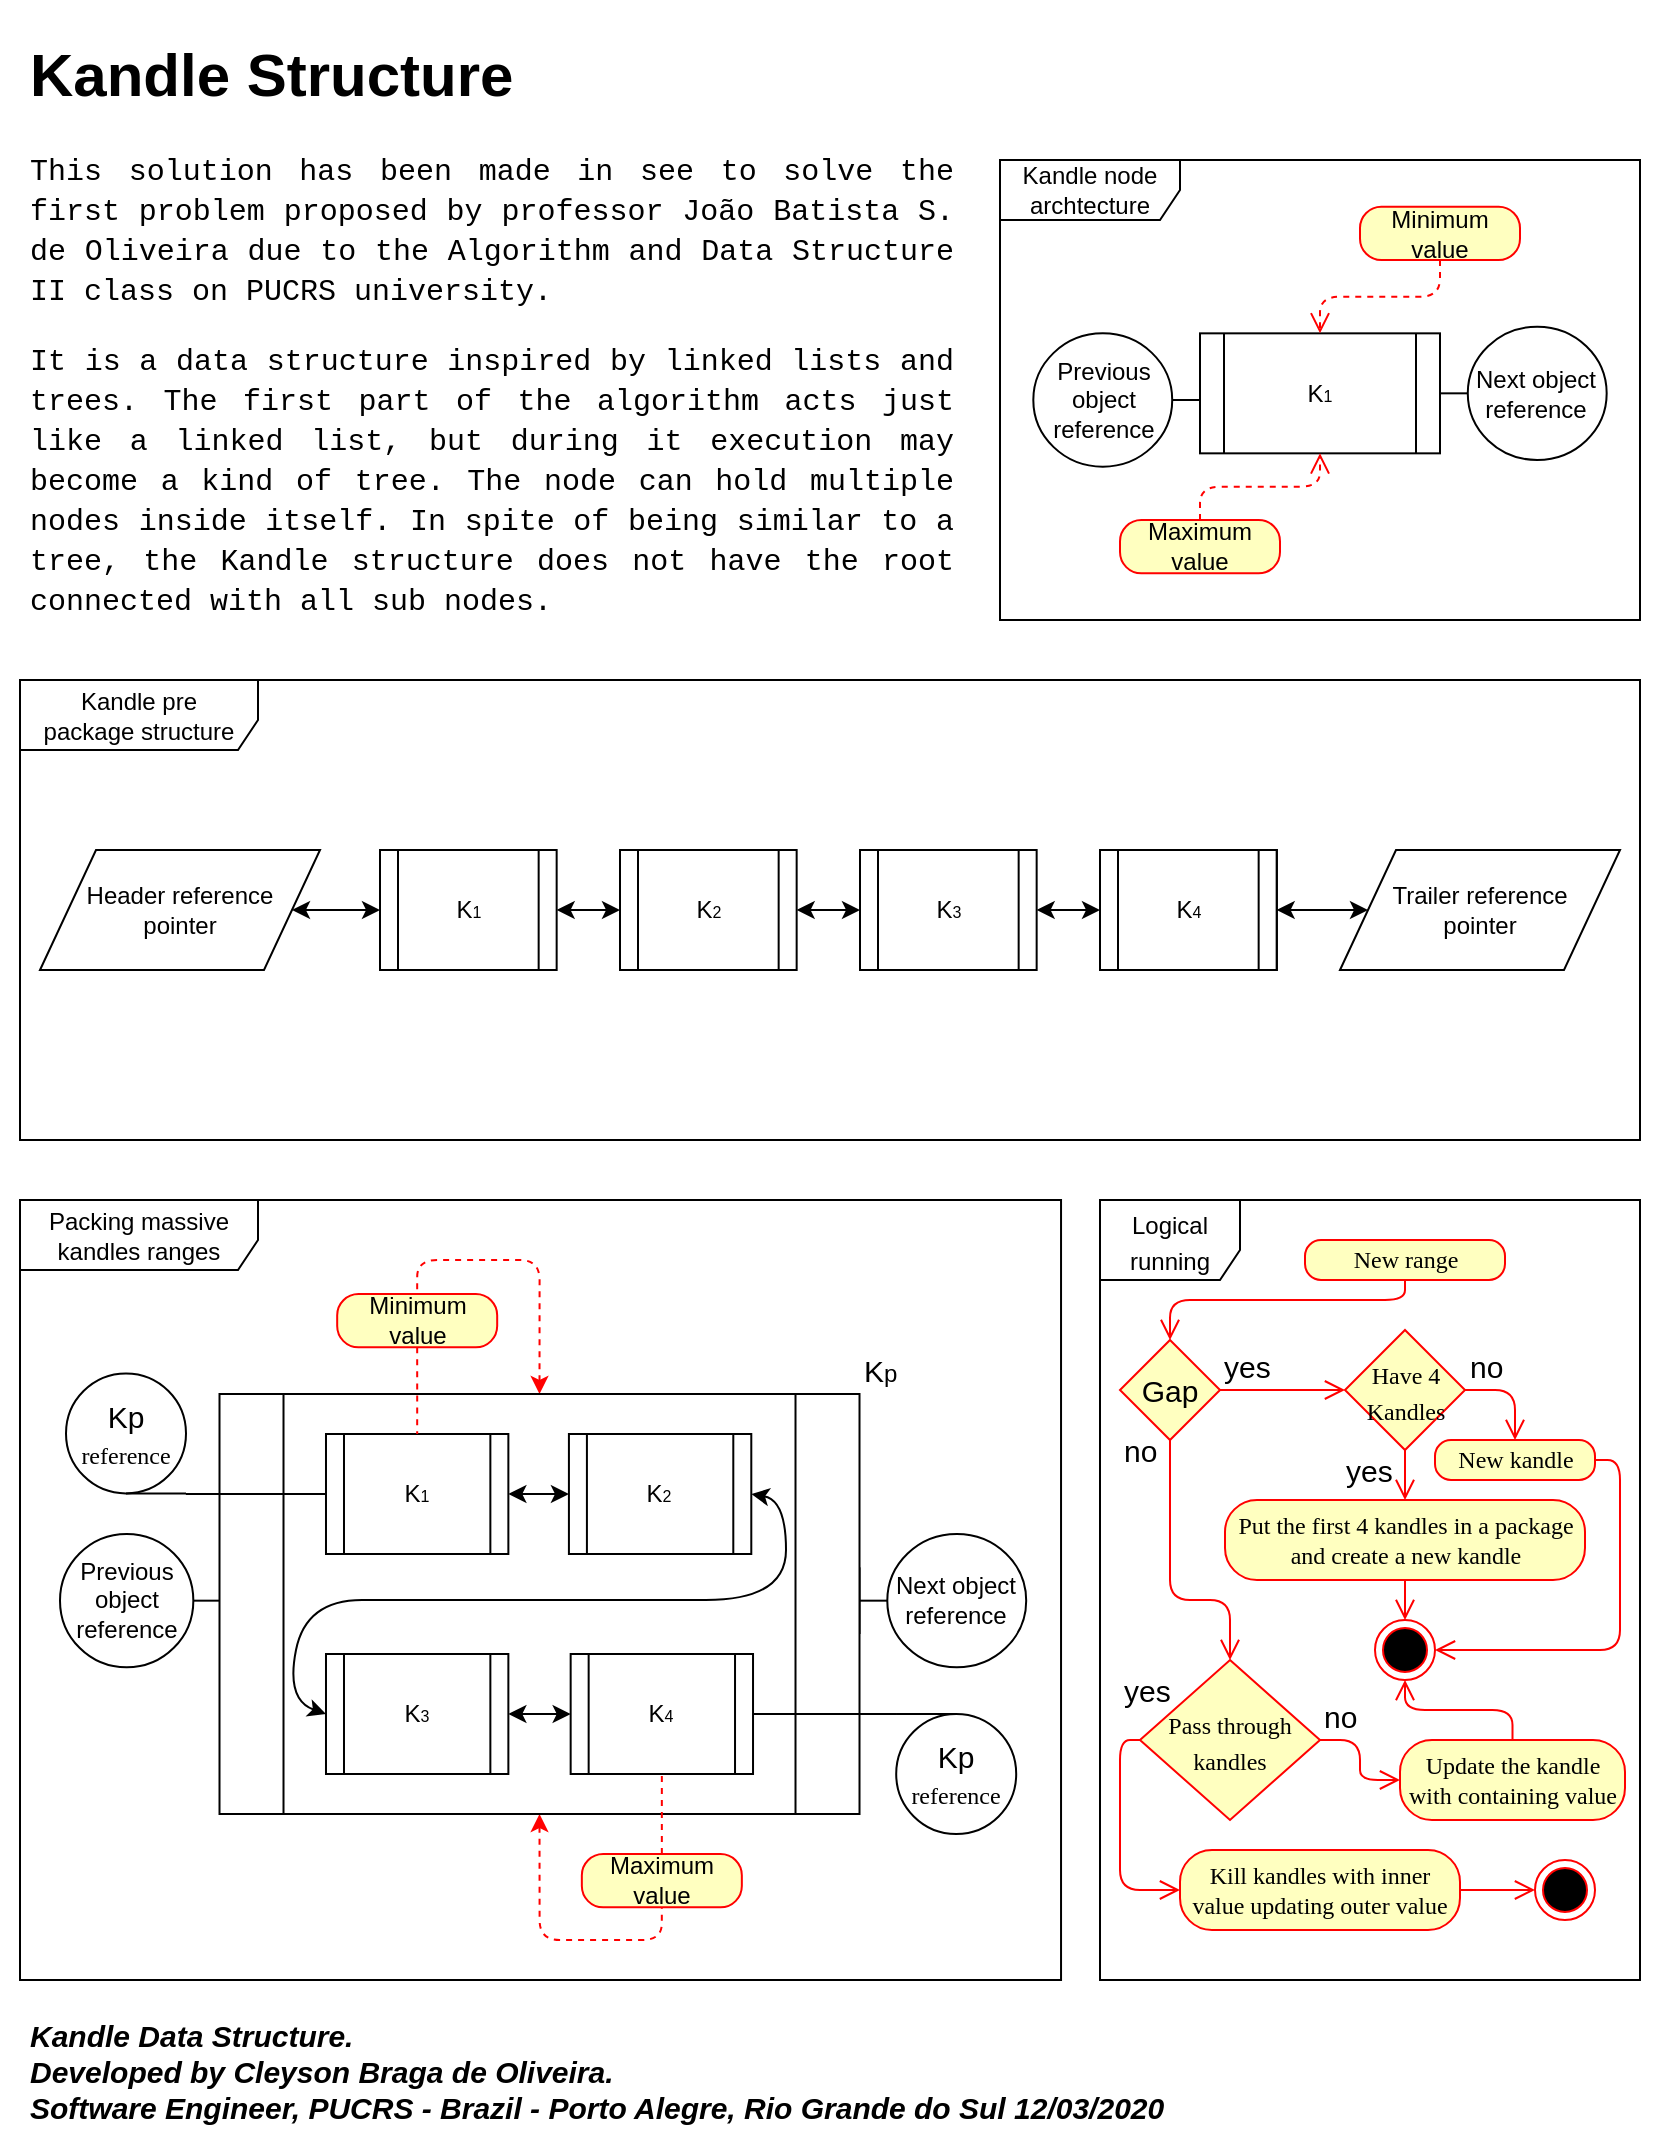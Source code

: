 <mxfile version="12.8.5" type="device"><diagram id="w5n-Awty8QLX2shTnmu4" name="Page-1"><mxGraphModel dx="828" dy="452" grid="1" gridSize="10" guides="1" tooltips="1" connect="1" arrows="1" fold="1" page="1" pageScale="1" pageWidth="850" pageHeight="1100" math="0" shadow="0"><root><mxCell id="0"/><mxCell id="1" parent="0"/><mxCell id="MNTCvYFNlj_Tq6_FcTMF-99" value="&lt;h1&gt;Kandle Structure&lt;/h1&gt;&lt;p style=&quot;text-align: justify&quot;&gt;&lt;font face=&quot;Courier New&quot;&gt;This solution has been made in see to solve the first problem proposed by professor João Batista S. de Oliveira due to the Algorithm and Data Structure II class on PUCRS university.&lt;/font&gt;&lt;/p&gt;&lt;p style=&quot;text-align: justify&quot;&gt;&lt;font face=&quot;Courier New&quot;&gt;It is a data structure inspired by linked lists and trees. The first part of the algorithm acts just like a linked list, but during it execution may become a kind of tree. The node can hold multiple nodes inside itself. In spite of being similar to a tree, the Kandle structure does not have the root connected&amp;nbsp;with all sub nodes.&amp;nbsp;&lt;/font&gt;&lt;/p&gt;&lt;p style=&quot;text-align: justify&quot;&gt;&lt;font face=&quot;Courier New&quot;&gt;&lt;br&gt;&lt;/font&gt;&lt;/p&gt;" style="text;html=1;strokeColor=none;fillColor=none;spacing=5;spacingTop=-20;whiteSpace=wrap;overflow=hidden;rounded=0;fontSize=15;" parent="1" vertex="1"><mxGeometry x="20" y="30" width="470" height="300" as="geometry"/></mxCell><mxCell id="MNTCvYFNlj_Tq6_FcTMF-94" value="" style="group" parent="1" vertex="1" connectable="0"><mxGeometry x="10" y="360" width="830" height="230" as="geometry"/></mxCell><mxCell id="MNTCvYFNlj_Tq6_FcTMF-4" value="K&lt;span style=&quot;font-size: 8px&quot;&gt;4&lt;/span&gt;" style="shape=process;whiteSpace=wrap;html=1;backgroundOutline=1;rotation=0;" parent="MNTCvYFNlj_Tq6_FcTMF-94" vertex="1"><mxGeometry x="550" y="85" width="88.33" height="60" as="geometry"/></mxCell><mxCell id="MNTCvYFNlj_Tq6_FcTMF-27" value="K&lt;span style=&quot;font-size: 8px&quot;&gt;4&lt;/span&gt;" style="shape=process;whiteSpace=wrap;html=1;backgroundOutline=1;rotation=0;" parent="MNTCvYFNlj_Tq6_FcTMF-94" vertex="1"><mxGeometry x="550" y="85" width="88.33" height="60" as="geometry"/></mxCell><mxCell id="MNTCvYFNlj_Tq6_FcTMF-36" value="" style="group" parent="MNTCvYFNlj_Tq6_FcTMF-94" vertex="1" connectable="0"><mxGeometry width="830" height="230" as="geometry"/></mxCell><mxCell id="MNTCvYFNlj_Tq6_FcTMF-23" value="Kandle pre&lt;br&gt;package structure" style="shape=umlFrame;whiteSpace=wrap;html=1;width=119;height=35;" parent="MNTCvYFNlj_Tq6_FcTMF-36" vertex="1"><mxGeometry x="10" width="810" height="230" as="geometry"/></mxCell><mxCell id="1mBoSl09DhiG25RatYoj-6" value="Header reference&lt;br&gt;pointer" style="shape=parallelogram;perimeter=parallelogramPerimeter;whiteSpace=wrap;html=1;rotation=0;" parent="MNTCvYFNlj_Tq6_FcTMF-36" vertex="1"><mxGeometry x="20" y="85" width="140" height="60" as="geometry"/></mxCell><mxCell id="1mBoSl09DhiG25RatYoj-8" value="K&lt;span style=&quot;font-size: 8px&quot;&gt;2&lt;/span&gt;" style="shape=process;whiteSpace=wrap;html=1;backgroundOutline=1;rotation=0;" parent="MNTCvYFNlj_Tq6_FcTMF-36" vertex="1"><mxGeometry x="310" y="85" width="88.33" height="60" as="geometry"/></mxCell><mxCell id="1mBoSl09DhiG25RatYoj-11" value="Trailer reference&lt;br&gt;pointer" style="shape=parallelogram;perimeter=parallelogramPerimeter;whiteSpace=wrap;html=1;rotation=0;" parent="MNTCvYFNlj_Tq6_FcTMF-36" vertex="1"><mxGeometry x="670" y="85" width="140" height="60" as="geometry"/></mxCell><mxCell id="MNTCvYFNlj_Tq6_FcTMF-5" style="edgeStyle=orthogonalEdgeStyle;rounded=0;orthogonalLoop=1;jettySize=auto;html=1;entryX=0;entryY=0.5;entryDx=0;entryDy=0;startArrow=classic;startFill=1;" parent="MNTCvYFNlj_Tq6_FcTMF-36" source="MNTCvYFNlj_Tq6_FcTMF-2" target="1mBoSl09DhiG25RatYoj-8" edge="1"><mxGeometry relative="1" as="geometry"/></mxCell><mxCell id="MNTCvYFNlj_Tq6_FcTMF-2" value="K&lt;span style=&quot;font-size: 8px&quot;&gt;1&lt;br&gt;&lt;/span&gt;" style="shape=process;whiteSpace=wrap;html=1;backgroundOutline=1;rotation=0;" parent="MNTCvYFNlj_Tq6_FcTMF-36" vertex="1"><mxGeometry x="190.0" y="85" width="88.33" height="60" as="geometry"/></mxCell><mxCell id="MNTCvYFNlj_Tq6_FcTMF-10" style="edgeStyle=orthogonalEdgeStyle;rounded=0;orthogonalLoop=1;jettySize=auto;html=1;entryX=0;entryY=0.5;entryDx=0;entryDy=0;startArrow=classic;startFill=1;" parent="MNTCvYFNlj_Tq6_FcTMF-36" source="1mBoSl09DhiG25RatYoj-6" target="MNTCvYFNlj_Tq6_FcTMF-2" edge="1"><mxGeometry relative="1" as="geometry"/></mxCell><mxCell id="MNTCvYFNlj_Tq6_FcTMF-3" value="K&lt;span style=&quot;font-size: 8px&quot;&gt;3&lt;br&gt;&lt;/span&gt;" style="shape=process;whiteSpace=wrap;html=1;backgroundOutline=1;rotation=0;" parent="MNTCvYFNlj_Tq6_FcTMF-36" vertex="1"><mxGeometry x="430" y="85" width="88.33" height="60" as="geometry"/></mxCell><mxCell id="MNTCvYFNlj_Tq6_FcTMF-7" style="edgeStyle=orthogonalEdgeStyle;rounded=0;orthogonalLoop=1;jettySize=auto;html=1;entryX=0;entryY=0.5;entryDx=0;entryDy=0;startArrow=classic;startFill=1;" parent="MNTCvYFNlj_Tq6_FcTMF-36" source="1mBoSl09DhiG25RatYoj-8" target="MNTCvYFNlj_Tq6_FcTMF-3" edge="1"><mxGeometry relative="1" as="geometry"/></mxCell><mxCell id="MNTCvYFNlj_Tq6_FcTMF-33" value="K&lt;span style=&quot;font-size: 8px&quot;&gt;4&lt;/span&gt;" style="shape=process;whiteSpace=wrap;html=1;backgroundOutline=1;rotation=0;" parent="MNTCvYFNlj_Tq6_FcTMF-36" vertex="1"><mxGeometry x="550" y="85" width="88.33" height="60" as="geometry"/></mxCell><mxCell id="MNTCvYFNlj_Tq6_FcTMF-8" style="edgeStyle=orthogonalEdgeStyle;rounded=0;orthogonalLoop=1;jettySize=auto;html=1;exitX=1;exitY=0.5;exitDx=0;exitDy=0;entryX=0;entryY=0.5;entryDx=0;entryDy=0;startArrow=classic;startFill=1;" parent="MNTCvYFNlj_Tq6_FcTMF-94" source="MNTCvYFNlj_Tq6_FcTMF-3" target="MNTCvYFNlj_Tq6_FcTMF-4" edge="1"><mxGeometry relative="1" as="geometry"/></mxCell><mxCell id="MNTCvYFNlj_Tq6_FcTMF-9" style="edgeStyle=orthogonalEdgeStyle;rounded=0;orthogonalLoop=1;jettySize=auto;html=1;entryX=0;entryY=0.5;entryDx=0;entryDy=0;startArrow=classic;startFill=1;" parent="MNTCvYFNlj_Tq6_FcTMF-94" source="MNTCvYFNlj_Tq6_FcTMF-4" target="1mBoSl09DhiG25RatYoj-11" edge="1"><mxGeometry relative="1" as="geometry"/></mxCell><mxCell id="MNTCvYFNlj_Tq6_FcTMF-165" value="" style="group" parent="1" vertex="1" connectable="0"><mxGeometry x="560" y="620" width="270" height="390" as="geometry"/></mxCell><mxCell id="MNTCvYFNlj_Tq6_FcTMF-131" value="&lt;font style=&quot;font-size: 12px&quot;&gt;Logical running&lt;/font&gt;" style="shape=umlFrame;whiteSpace=wrap;html=1;fontSize=15;width=70;height=40;" parent="MNTCvYFNlj_Tq6_FcTMF-165" vertex="1"><mxGeometry width="270" height="390" as="geometry"/></mxCell><mxCell id="MNTCvYFNlj_Tq6_FcTMF-132" value="&lt;font face=&quot;Garamond&quot;&gt;New range&lt;/font&gt;" style="rounded=1;whiteSpace=wrap;html=1;arcSize=40;fontColor=#000000;fillColor=#ffffc0;strokeColor=#ff0000;" parent="MNTCvYFNlj_Tq6_FcTMF-165" vertex="1"><mxGeometry x="102.5" y="20" width="100" height="20" as="geometry"/></mxCell><mxCell id="MNTCvYFNlj_Tq6_FcTMF-133" value="" style="edgeStyle=orthogonalEdgeStyle;html=1;verticalAlign=bottom;endArrow=open;endSize=8;strokeColor=#ff0000;fontSize=15;entryX=0.5;entryY=0;entryDx=0;entryDy=0;exitX=0.5;exitY=1;exitDx=0;exitDy=0;" parent="MNTCvYFNlj_Tq6_FcTMF-165" source="MNTCvYFNlj_Tq6_FcTMF-132" target="MNTCvYFNlj_Tq6_FcTMF-134" edge="1"><mxGeometry relative="1" as="geometry"><mxPoint x="140" y="90" as="targetPoint"/><Array as="points"><mxPoint x="153" y="50"/><mxPoint x="35" y="50"/></Array></mxGeometry></mxCell><mxCell id="MNTCvYFNlj_Tq6_FcTMF-134" value="Gap" style="rhombus;whiteSpace=wrap;html=1;fillColor=#ffffc0;strokeColor=#ff0000;fontSize=15;" parent="MNTCvYFNlj_Tq6_FcTMF-165" vertex="1"><mxGeometry x="10" y="70" width="50" height="50" as="geometry"/></mxCell><mxCell id="MNTCvYFNlj_Tq6_FcTMF-135" value="yes" style="edgeStyle=orthogonalEdgeStyle;html=1;align=left;verticalAlign=bottom;endArrow=open;endSize=8;strokeColor=#ff0000;fontSize=15;entryX=0;entryY=0.5;entryDx=0;entryDy=0;" parent="MNTCvYFNlj_Tq6_FcTMF-165" source="MNTCvYFNlj_Tq6_FcTMF-134" target="MNTCvYFNlj_Tq6_FcTMF-143" edge="1"><mxGeometry x="-1" relative="1" as="geometry"><mxPoint x="140" y="90" as="targetPoint"/></mxGeometry></mxCell><mxCell id="MNTCvYFNlj_Tq6_FcTMF-136" value="no" style="edgeStyle=orthogonalEdgeStyle;html=1;align=left;verticalAlign=top;endArrow=open;endSize=8;strokeColor=#ff0000;fontSize=15;exitX=0.5;exitY=1;exitDx=0;exitDy=0;entryX=0.5;entryY=0;entryDx=0;entryDy=0;" parent="MNTCvYFNlj_Tq6_FcTMF-165" source="MNTCvYFNlj_Tq6_FcTMF-134" target="MNTCvYFNlj_Tq6_FcTMF-156" edge="1"><mxGeometry x="0.143" y="93" relative="1" as="geometry"><mxPoint x="85" y="200" as="targetPoint"/><Array as="points"><mxPoint x="35" y="200"/><mxPoint x="65" y="200"/></Array><mxPoint x="-25" y="3" as="offset"/></mxGeometry></mxCell><mxCell id="MNTCvYFNlj_Tq6_FcTMF-137" value="" style="ellipse;html=1;shape=endState;fillColor=#000000;strokeColor=#ff0000;" parent="MNTCvYFNlj_Tq6_FcTMF-165" vertex="1"><mxGeometry x="137.5" y="210" width="30" height="30" as="geometry"/></mxCell><mxCell id="MNTCvYFNlj_Tq6_FcTMF-143" value="&lt;font style=&quot;font-size: 12px&quot; face=&quot;Garamond&quot;&gt;Have 4&lt;br&gt;Kandles&lt;/font&gt;" style="rhombus;whiteSpace=wrap;html=1;fillColor=#ffffc0;strokeColor=#ff0000;fontSize=15;verticalAlign=middle;horizontal=1;textDirection=ltr;labelPosition=center;verticalLabelPosition=middle;align=center;" parent="MNTCvYFNlj_Tq6_FcTMF-165" vertex="1"><mxGeometry x="122.5" y="65" width="60" height="60" as="geometry"/></mxCell><mxCell id="MNTCvYFNlj_Tq6_FcTMF-144" value="no" style="edgeStyle=orthogonalEdgeStyle;html=1;align=left;verticalAlign=bottom;endArrow=open;endSize=8;strokeColor=#ff0000;fontSize=15;entryX=0.5;entryY=0;entryDx=0;entryDy=0;" parent="MNTCvYFNlj_Tq6_FcTMF-165" source="MNTCvYFNlj_Tq6_FcTMF-143" target="MNTCvYFNlj_Tq6_FcTMF-153" edge="1"><mxGeometry x="-1" relative="1" as="geometry"><mxPoint x="280" y="220" as="targetPoint"/><Array as="points"><mxPoint x="208" y="95"/></Array></mxGeometry></mxCell><mxCell id="MNTCvYFNlj_Tq6_FcTMF-145" value="yes" style="edgeStyle=orthogonalEdgeStyle;html=1;align=left;verticalAlign=top;endArrow=open;endSize=8;strokeColor=#ff0000;fontSize=15;exitX=0.5;exitY=1;exitDx=0;exitDy=0;" parent="MNTCvYFNlj_Tq6_FcTMF-165" source="MNTCvYFNlj_Tq6_FcTMF-143" target="MNTCvYFNlj_Tq6_FcTMF-146" edge="1"><mxGeometry x="-1" y="-33" relative="1" as="geometry"><mxPoint x="140" y="300" as="targetPoint"/><mxPoint x="1" y="-5" as="offset"/></mxGeometry></mxCell><mxCell id="MNTCvYFNlj_Tq6_FcTMF-146" value="&lt;font face=&quot;Garamond&quot;&gt;Put the first 4 kandles in a package and create a new kandle&lt;/font&gt;" style="rounded=1;whiteSpace=wrap;html=1;arcSize=40;fontColor=#000000;fillColor=#ffffc0;strokeColor=#ff0000;" parent="MNTCvYFNlj_Tq6_FcTMF-165" vertex="1"><mxGeometry x="62.5" y="150" width="180" height="40" as="geometry"/></mxCell><mxCell id="MNTCvYFNlj_Tq6_FcTMF-152" value="" style="edgeStyle=orthogonalEdgeStyle;html=1;align=left;verticalAlign=top;endArrow=open;endSize=8;strokeColor=#ff0000;fontSize=15;exitX=0.5;exitY=1;exitDx=0;exitDy=0;entryX=0.5;entryY=0;entryDx=0;entryDy=0;" parent="MNTCvYFNlj_Tq6_FcTMF-165" source="MNTCvYFNlj_Tq6_FcTMF-146" target="MNTCvYFNlj_Tq6_FcTMF-137" edge="1"><mxGeometry x="-1" y="-34" relative="1" as="geometry"><mxPoint x="162.5" y="160" as="targetPoint"/><mxPoint x="162.5" y="135" as="sourcePoint"/><mxPoint x="2" y="-10" as="offset"/></mxGeometry></mxCell><mxCell id="MNTCvYFNlj_Tq6_FcTMF-153" value="&lt;font face=&quot;Garamond&quot;&gt;New kandle&lt;/font&gt;" style="rounded=1;whiteSpace=wrap;html=1;arcSize=40;fontColor=#000000;fillColor=#ffffc0;strokeColor=#ff0000;" parent="MNTCvYFNlj_Tq6_FcTMF-165" vertex="1"><mxGeometry x="167.5" y="120" width="80" height="20" as="geometry"/></mxCell><mxCell id="MNTCvYFNlj_Tq6_FcTMF-154" value="" style="edgeStyle=orthogonalEdgeStyle;html=1;align=left;verticalAlign=bottom;endArrow=open;endSize=8;strokeColor=#ff0000;fontSize=15;entryX=1;entryY=0.5;entryDx=0;entryDy=0;exitX=1;exitY=0.5;exitDx=0;exitDy=0;" parent="MNTCvYFNlj_Tq6_FcTMF-165" source="MNTCvYFNlj_Tq6_FcTMF-153" target="MNTCvYFNlj_Tq6_FcTMF-137" edge="1"><mxGeometry x="-1" relative="1" as="geometry"><mxPoint x="217.5" y="130" as="targetPoint"/><mxPoint x="192.5" y="105" as="sourcePoint"/><Array as="points"><mxPoint x="260" y="130"/><mxPoint x="260" y="225"/></Array></mxGeometry></mxCell><mxCell id="MNTCvYFNlj_Tq6_FcTMF-156" value="&lt;font style=&quot;font-size: 12px&quot; face=&quot;Garamond&quot;&gt;Pass through kandles&lt;/font&gt;" style="rhombus;whiteSpace=wrap;html=1;fillColor=#ffffc0;strokeColor=#ff0000;fontSize=15;" parent="MNTCvYFNlj_Tq6_FcTMF-165" vertex="1"><mxGeometry x="20" y="230" width="90" height="80" as="geometry"/></mxCell><mxCell id="MNTCvYFNlj_Tq6_FcTMF-157" value="no" style="edgeStyle=orthogonalEdgeStyle;html=1;align=left;verticalAlign=bottom;endArrow=open;endSize=8;strokeColor=#ff0000;fontSize=15;entryX=0;entryY=0.5;entryDx=0;entryDy=0;" parent="MNTCvYFNlj_Tq6_FcTMF-165" source="MNTCvYFNlj_Tq6_FcTMF-156" target="MNTCvYFNlj_Tq6_FcTMF-159" edge="1"><mxGeometry x="-1" relative="1" as="geometry"><mxPoint x="170" y="270" as="targetPoint"/></mxGeometry></mxCell><mxCell id="MNTCvYFNlj_Tq6_FcTMF-158" value="yes" style="edgeStyle=orthogonalEdgeStyle;html=1;align=left;verticalAlign=top;endArrow=open;endSize=8;strokeColor=#ff0000;fontSize=15;exitX=0;exitY=0.5;exitDx=0;exitDy=0;entryX=0;entryY=0.5;entryDx=0;entryDy=0;" parent="MNTCvYFNlj_Tq6_FcTMF-165" source="MNTCvYFNlj_Tq6_FcTMF-156" target="MNTCvYFNlj_Tq6_FcTMF-162" edge="1"><mxGeometry x="-0.826" y="-40" relative="1" as="geometry"><mxPoint x="60" y="350" as="targetPoint"/><mxPoint x="40" y="-40" as="offset"/></mxGeometry></mxCell><mxCell id="MNTCvYFNlj_Tq6_FcTMF-159" value="&lt;font face=&quot;Garamond&quot;&gt;Update the kandle with containing value&lt;/font&gt;" style="rounded=1;whiteSpace=wrap;html=1;arcSize=40;fontColor=#000000;fillColor=#ffffc0;strokeColor=#ff0000;" parent="MNTCvYFNlj_Tq6_FcTMF-165" vertex="1"><mxGeometry x="150" y="270" width="112.5" height="40" as="geometry"/></mxCell><mxCell id="MNTCvYFNlj_Tq6_FcTMF-160" value="" style="edgeStyle=orthogonalEdgeStyle;html=1;verticalAlign=bottom;endArrow=open;endSize=8;strokeColor=#ff0000;fontSize=15;entryX=0.5;entryY=1;entryDx=0;entryDy=0;" parent="MNTCvYFNlj_Tq6_FcTMF-165" source="MNTCvYFNlj_Tq6_FcTMF-159" target="MNTCvYFNlj_Tq6_FcTMF-137" edge="1"><mxGeometry relative="1" as="geometry"><mxPoint x="197.5" y="390" as="targetPoint"/></mxGeometry></mxCell><mxCell id="MNTCvYFNlj_Tq6_FcTMF-161" value="" style="ellipse;html=1;shape=endState;fillColor=#000000;strokeColor=#ff0000;fontSize=15;" parent="MNTCvYFNlj_Tq6_FcTMF-165" vertex="1"><mxGeometry x="217.5" y="330" width="30" height="30" as="geometry"/></mxCell><mxCell id="MNTCvYFNlj_Tq6_FcTMF-162" value="&lt;font face=&quot;Garamond&quot;&gt;Kill kandles with inner value updating outer value&lt;/font&gt;" style="rounded=1;whiteSpace=wrap;html=1;arcSize=40;fontColor=#000000;fillColor=#ffffc0;strokeColor=#ff0000;" parent="MNTCvYFNlj_Tq6_FcTMF-165" vertex="1"><mxGeometry x="40" y="325" width="140" height="40" as="geometry"/></mxCell><mxCell id="MNTCvYFNlj_Tq6_FcTMF-163" value="" style="edgeStyle=orthogonalEdgeStyle;html=1;verticalAlign=bottom;endArrow=open;endSize=8;strokeColor=#ff0000;fontSize=15;entryX=0;entryY=0.5;entryDx=0;entryDy=0;" parent="MNTCvYFNlj_Tq6_FcTMF-165" source="MNTCvYFNlj_Tq6_FcTMF-162" target="MNTCvYFNlj_Tq6_FcTMF-161" edge="1"><mxGeometry relative="1" as="geometry"><mxPoint x="130" y="430" as="targetPoint"/></mxGeometry></mxCell><mxCell id="MNTCvYFNlj_Tq6_FcTMF-167" value="Kandle Data Structure.&#10;Developed by Cleyson Braga de Oliveira.&#10;Software Engineer, PUCRS - Brazil - Porto Alegre, Rio Grande do Sul 12/03/2020" style="text;align=left;fontStyle=3;verticalAlign=middle;spacingLeft=3;spacingRight=3;strokeColor=none;rotatable=0;points=[[0,0.5],[1,0.5]];portConstraint=eastwest;fontSize=15;" parent="1" vertex="1"><mxGeometry x="20" y="1020" width="810" height="70" as="geometry"/></mxCell><mxCell id="MNTCvYFNlj_Tq6_FcTMF-172" value="" style="group" parent="1" vertex="1" connectable="0"><mxGeometry x="510" y="100" width="320" height="230" as="geometry"/></mxCell><mxCell id="MNTCvYFNlj_Tq6_FcTMF-13" value="Kandle node archtecture" style="shape=umlFrame;whiteSpace=wrap;html=1;width=90;height=30;" parent="MNTCvYFNlj_Tq6_FcTMF-172" vertex="1"><mxGeometry width="320" height="230" as="geometry"/></mxCell><mxCell id="MNTCvYFNlj_Tq6_FcTMF-14" value="K&lt;font style=&quot;font-size: 8px&quot;&gt;1&lt;/font&gt;" style="shape=process;whiteSpace=wrap;html=1;backgroundOutline=1;rotation=0;" parent="MNTCvYFNlj_Tq6_FcTMF-172" vertex="1"><mxGeometry x="100" y="86.67" width="120" height="60" as="geometry"/></mxCell><mxCell id="MNTCvYFNlj_Tq6_FcTMF-15" value="Minimum value" style="rounded=1;whiteSpace=wrap;html=1;arcSize=40;fontColor=#000000;fillColor=#ffffc0;strokeColor=#ff0000;" parent="MNTCvYFNlj_Tq6_FcTMF-172" vertex="1"><mxGeometry x="180" y="23.34" width="80" height="26.67" as="geometry"/></mxCell><mxCell id="MNTCvYFNlj_Tq6_FcTMF-16" value="" style="edgeStyle=orthogonalEdgeStyle;html=1;verticalAlign=bottom;endArrow=open;endSize=8;strokeColor=#ff0000;dashed=1;entryX=0.5;entryY=0;entryDx=0;entryDy=0;" parent="MNTCvYFNlj_Tq6_FcTMF-172" source="MNTCvYFNlj_Tq6_FcTMF-15" target="MNTCvYFNlj_Tq6_FcTMF-14" edge="1"><mxGeometry relative="1" as="geometry"><mxPoint x="230" y="136.67" as="targetPoint"/></mxGeometry></mxCell><mxCell id="MNTCvYFNlj_Tq6_FcTMF-17" value="Maximum&lt;br&gt;value" style="rounded=1;whiteSpace=wrap;html=1;arcSize=40;fontColor=#000000;fillColor=#ffffc0;strokeColor=#ff0000;" parent="MNTCvYFNlj_Tq6_FcTMF-172" vertex="1"><mxGeometry x="60" y="180.0" width="80" height="26.67" as="geometry"/></mxCell><mxCell id="MNTCvYFNlj_Tq6_FcTMF-18" value="" style="edgeStyle=orthogonalEdgeStyle;html=1;verticalAlign=bottom;endArrow=open;endSize=8;strokeColor=#ff0000;dashed=1;entryX=0.5;entryY=1;entryDx=0;entryDy=0;exitX=0.5;exitY=0;exitDx=0;exitDy=0;" parent="MNTCvYFNlj_Tq6_FcTMF-172" source="MNTCvYFNlj_Tq6_FcTMF-17" target="MNTCvYFNlj_Tq6_FcTMF-14" edge="1"><mxGeometry relative="1" as="geometry"><mxPoint x="170" y="96.67" as="targetPoint"/><mxPoint x="220.0" y="63.34" as="sourcePoint"/></mxGeometry></mxCell><mxCell id="MNTCvYFNlj_Tq6_FcTMF-37" value="" style="group" parent="MNTCvYFNlj_Tq6_FcTMF-172" vertex="1" connectable="0"><mxGeometry x="220" y="83.33" width="83.34" height="66.67" as="geometry"/></mxCell><mxCell id="MNTCvYFNlj_Tq6_FcTMF-19" value="" style="shape=umlBoundary;whiteSpace=wrap;html=1;horizontal=0;" parent="MNTCvYFNlj_Tq6_FcTMF-37" vertex="1"><mxGeometry width="83.34" height="66.67" as="geometry"/></mxCell><mxCell id="MNTCvYFNlj_Tq6_FcTMF-22" value="Next object&lt;br&gt;reference" style="text;html=1;strokeColor=none;fillColor=none;align=center;verticalAlign=middle;whiteSpace=wrap;rounded=0;" parent="MNTCvYFNlj_Tq6_FcTMF-37" vertex="1"><mxGeometry x="13.34" y="23.34" width="70" height="20" as="geometry"/></mxCell><mxCell id="MNTCvYFNlj_Tq6_FcTMF-38" value="" style="group" parent="MNTCvYFNlj_Tq6_FcTMF-172" vertex="1" connectable="0"><mxGeometry x="16.66" y="86.67" width="83.34" height="66.67" as="geometry"/></mxCell><mxCell id="MNTCvYFNlj_Tq6_FcTMF-20" value="" style="shape=umlBoundary;whiteSpace=wrap;html=1;rotation=-180;horizontal=0;verticalAlign=middle;" parent="MNTCvYFNlj_Tq6_FcTMF-38" vertex="1"><mxGeometry x="7.105e-15" y="-2.842e-14" width="83.34" height="66.67" as="geometry"/></mxCell><mxCell id="MNTCvYFNlj_Tq6_FcTMF-21" value="Previous object&lt;br&gt;reference" style="text;html=1;strokeColor=none;fillColor=none;align=center;verticalAlign=middle;whiteSpace=wrap;rounded=0;" parent="MNTCvYFNlj_Tq6_FcTMF-38" vertex="1"><mxGeometry x="3.553e-14" y="23.33" width="70" height="20" as="geometry"/></mxCell><mxCell id="Iy3eA75IzK_nrDeMfoEk-2" value="" style="group" parent="1" vertex="1" connectable="0"><mxGeometry x="40" y="650" width="483.1" height="340" as="geometry"/></mxCell><mxCell id="MNTCvYFNlj_Tq6_FcTMF-42" value="" style="group" parent="Iy3eA75IzK_nrDeMfoEk-2" vertex="1" connectable="0"><mxGeometry y="137" width="80" height="66.67" as="geometry"/></mxCell><mxCell id="MNTCvYFNlj_Tq6_FcTMF-43" value="" style="shape=umlBoundary;whiteSpace=wrap;html=1;rotation=-180;horizontal=0;verticalAlign=middle;" parent="MNTCvYFNlj_Tq6_FcTMF-42" vertex="1"><mxGeometry x="6.821e-15" y="-2.842e-14" width="80" height="66.67" as="geometry"/></mxCell><mxCell id="MNTCvYFNlj_Tq6_FcTMF-44" value="Previous object&lt;br&gt;reference" style="text;html=1;strokeColor=none;fillColor=none;align=center;verticalAlign=middle;whiteSpace=wrap;rounded=0;" parent="MNTCvYFNlj_Tq6_FcTMF-42" vertex="1"><mxGeometry x="3.41e-14" y="23.34" width="67.195" height="20.0" as="geometry"/></mxCell><mxCell id="MNTCvYFNlj_Tq6_FcTMF-48" value="Minimum value" style="rounded=1;whiteSpace=wrap;html=1;arcSize=40;fontColor=#000000;fillColor=#ffffc0;strokeColor=#ff0000;" parent="Iy3eA75IzK_nrDeMfoEk-2" vertex="1"><mxGeometry x="138.59" y="17" width="80" height="26.67" as="geometry"/></mxCell><mxCell id="MNTCvYFNlj_Tq6_FcTMF-49" value="Maximum&lt;br&gt;value" style="rounded=1;whiteSpace=wrap;html=1;arcSize=40;fontColor=#000000;fillColor=#ffffc0;strokeColor=#ff0000;" parent="Iy3eA75IzK_nrDeMfoEk-2" vertex="1"><mxGeometry x="260.92" y="297" width="80" height="26.67" as="geometry"/></mxCell><mxCell id="MNTCvYFNlj_Tq6_FcTMF-50" value="" style="edgeStyle=orthogonalEdgeStyle;html=1;verticalAlign=bottom;endArrow=none;endSize=8;strokeColor=#ff0000;dashed=1;entryX=0.5;entryY=0;entryDx=0;entryDy=0;exitX=0.5;exitY=0;exitDx=0;exitDy=0;endFill=0;startArrow=classic;startFill=1;" parent="Iy3eA75IzK_nrDeMfoEk-2" source="MNTCvYFNlj_Tq6_FcTMF-25" target="MNTCvYFNlj_Tq6_FcTMF-48" edge="1"><mxGeometry relative="1" as="geometry"><mxPoint x="272.58" y="-13" as="targetPoint"/><mxPoint x="212.58" y="20.33" as="sourcePoint"/><Array as="points"><mxPoint x="240"/><mxPoint x="179.0"/></Array></mxGeometry></mxCell><mxCell id="MNTCvYFNlj_Tq6_FcTMF-51" value="" style="edgeStyle=orthogonalEdgeStyle;html=1;verticalAlign=bottom;endArrow=none;endSize=8;strokeColor=#ff0000;dashed=1;entryX=0.5;entryY=1;entryDx=0;entryDy=0;exitX=0.5;exitY=1;exitDx=0;exitDy=0;endFill=0;startArrow=classic;startFill=1;" parent="Iy3eA75IzK_nrDeMfoEk-2" source="MNTCvYFNlj_Tq6_FcTMF-25" target="MNTCvYFNlj_Tq6_FcTMF-49" edge="1"><mxGeometry relative="1" as="geometry"><mxPoint x="443" y="257" as="targetPoint"/><mxPoint x="502.575" y="317" as="sourcePoint"/><Array as="points"><mxPoint x="240" y="340"/><mxPoint x="301" y="340"/></Array></mxGeometry></mxCell><mxCell id="MNTCvYFNlj_Tq6_FcTMF-40" value="" style="shape=umlBoundary;whiteSpace=wrap;html=1;horizontal=0;" parent="Iy3eA75IzK_nrDeMfoEk-2" vertex="1"><mxGeometry x="399.76" y="137" width="83.34" height="66.67" as="geometry"/></mxCell><mxCell id="MNTCvYFNlj_Tq6_FcTMF-41" value="Next object&lt;br&gt;reference" style="text;html=1;strokeColor=none;fillColor=none;align=center;verticalAlign=middle;whiteSpace=wrap;rounded=0;" parent="Iy3eA75IzK_nrDeMfoEk-2" vertex="1"><mxGeometry x="413.1" y="160.34" width="70" height="20" as="geometry"/></mxCell><mxCell id="MNTCvYFNlj_Tq6_FcTMF-25" value="&lt;div&gt;&lt;span style=&quot;font-size: 15px&quot;&gt;K&lt;/span&gt;&lt;font style=&quot;font-size: 12px&quot;&gt;p&lt;/font&gt;&lt;/div&gt;" style="shape=process;whiteSpace=wrap;html=1;backgroundOutline=1;rotation=0;flipH=1;align=left;horizontal=1;fontSize=15;labelPosition=right;verticalLabelPosition=top;verticalAlign=bottom;" parent="Iy3eA75IzK_nrDeMfoEk-2" vertex="1"><mxGeometry x="79.756" y="67" width="320" height="210" as="geometry"/></mxCell><mxCell id="MNTCvYFNlj_Tq6_FcTMF-77" value="" style="group;flipH=1;" parent="Iy3eA75IzK_nrDeMfoEk-2" vertex="1" connectable="0"><mxGeometry x="132.995" y="87" width="213.52" height="170" as="geometry"/></mxCell><mxCell id="MNTCvYFNlj_Tq6_FcTMF-28" value="K&lt;span style=&quot;font-size: 8px&quot;&gt;1&lt;/span&gt;" style="shape=process;whiteSpace=wrap;html=1;backgroundOutline=1;rotation=0;" parent="MNTCvYFNlj_Tq6_FcTMF-77" vertex="1"><mxGeometry width="91.187" height="60" as="geometry"/></mxCell><mxCell id="MNTCvYFNlj_Tq6_FcTMF-29" value="K&lt;span style=&quot;font-size: 8px&quot;&gt;2&lt;/span&gt;" style="shape=process;whiteSpace=wrap;html=1;backgroundOutline=1;rotation=0;" parent="MNTCvYFNlj_Tq6_FcTMF-77" vertex="1"><mxGeometry x="121.466" width="91.187" height="60" as="geometry"/></mxCell><mxCell id="MNTCvYFNlj_Tq6_FcTMF-75" style="edgeStyle=orthogonalEdgeStyle;rounded=0;orthogonalLoop=1;jettySize=auto;html=1;entryX=0;entryY=0.5;entryDx=0;entryDy=0;startArrow=classic;startFill=1;endArrow=classic;endFill=1;" parent="MNTCvYFNlj_Tq6_FcTMF-77" source="MNTCvYFNlj_Tq6_FcTMF-28" target="MNTCvYFNlj_Tq6_FcTMF-29" edge="1"><mxGeometry relative="1" as="geometry"/></mxCell><mxCell id="MNTCvYFNlj_Tq6_FcTMF-30" value="K&lt;span style=&quot;font-size: 8px&quot;&gt;3&lt;/span&gt;" style="shape=process;whiteSpace=wrap;html=1;backgroundOutline=1;rotation=0;" parent="MNTCvYFNlj_Tq6_FcTMF-77" vertex="1"><mxGeometry y="110" width="91.187" height="60" as="geometry"/></mxCell><mxCell id="MNTCvYFNlj_Tq6_FcTMF-31" value="K&lt;span style=&quot;font-size: 8px&quot;&gt;4&lt;/span&gt;" style="shape=process;whiteSpace=wrap;html=1;backgroundOutline=1;rotation=0;" parent="MNTCvYFNlj_Tq6_FcTMF-77" vertex="1"><mxGeometry x="122.333" y="110" width="91.187" height="60" as="geometry"/></mxCell><mxCell id="MNTCvYFNlj_Tq6_FcTMF-76" value="" style="edgeStyle=orthogonalEdgeStyle;rounded=0;orthogonalLoop=1;jettySize=auto;html=1;startArrow=classic;startFill=1;endArrow=classic;endFill=1;" parent="MNTCvYFNlj_Tq6_FcTMF-77" source="MNTCvYFNlj_Tq6_FcTMF-30" target="MNTCvYFNlj_Tq6_FcTMF-31" edge="1"><mxGeometry relative="1" as="geometry"/></mxCell><mxCell id="MNTCvYFNlj_Tq6_FcTMF-81" value="" style="curved=1;endArrow=none;html=1;fontSize=15;exitX=1;exitY=0.5;exitDx=0;exitDy=0;endFill=0;startArrow=classic;startFill=1;" parent="MNTCvYFNlj_Tq6_FcTMF-77" source="MNTCvYFNlj_Tq6_FcTMF-29" edge="1"><mxGeometry width="50" height="50" relative="1" as="geometry"><mxPoint x="100.005" y="93" as="sourcePoint"/><mxPoint x="110.005" y="83" as="targetPoint"/><Array as="points"><mxPoint x="230.005" y="33"/><mxPoint x="230.005" y="83"/><mxPoint x="150.005" y="83"/></Array></mxGeometry></mxCell><mxCell id="MNTCvYFNlj_Tq6_FcTMF-83" value="" style="curved=1;endArrow=classic;html=1;fontSize=15;entryX=0;entryY=0.5;entryDx=0;entryDy=0;" parent="MNTCvYFNlj_Tq6_FcTMF-77" target="MNTCvYFNlj_Tq6_FcTMF-30" edge="1"><mxGeometry width="50" height="50" relative="1" as="geometry"><mxPoint x="110.005" y="83" as="sourcePoint"/><mxPoint x="131.466" y="48.839" as="targetPoint"/><Array as="points"><mxPoint x="100.005" y="83"/><mxPoint x="46.005" y="83"/><mxPoint x="-9.995" y="83"/><mxPoint x="-19.995" y="133"/></Array></mxGeometry></mxCell><mxCell id="MNTCvYFNlj_Tq6_FcTMF-73" value="" style="edgeStyle=orthogonalEdgeStyle;html=1;verticalAlign=bottom;endArrow=none;endSize=8;strokeColor=#ff0000;dashed=1;entryX=0.5;entryY=0;entryDx=0;entryDy=0;exitX=0.5;exitY=1;exitDx=0;exitDy=0;endFill=0;" parent="Iy3eA75IzK_nrDeMfoEk-2" source="MNTCvYFNlj_Tq6_FcTMF-48" target="MNTCvYFNlj_Tq6_FcTMF-28" edge="1"><mxGeometry relative="1" as="geometry"><mxPoint x="193.0" y="27" as="targetPoint"/><mxPoint x="252.575" y="77" as="sourcePoint"/><Array as="points"><mxPoint x="179.0" y="70"/><mxPoint x="179.0" y="70"/></Array></mxGeometry></mxCell><mxCell id="MNTCvYFNlj_Tq6_FcTMF-74" value="" style="edgeStyle=orthogonalEdgeStyle;html=1;verticalAlign=bottom;endArrow=none;endSize=8;strokeColor=#ff0000;dashed=1;entryX=0.5;entryY=1;entryDx=0;entryDy=0;exitX=0.5;exitY=0;exitDx=0;exitDy=0;endFill=0;" parent="Iy3eA75IzK_nrDeMfoEk-2" source="MNTCvYFNlj_Tq6_FcTMF-49" target="MNTCvYFNlj_Tq6_FcTMF-31" edge="1"><mxGeometry relative="1" as="geometry"><mxPoint x="305.922" y="257" as="targetPoint"/><mxPoint x="305.92" y="297" as="sourcePoint"/><Array as="points"><mxPoint x="301" y="297"/></Array></mxGeometry></mxCell><mxCell id="MNTCvYFNlj_Tq6_FcTMF-85" value="Kp&lt;br&gt;&lt;font style=&quot;font-size: 12px&quot; face=&quot;Garamond&quot;&gt;reference&lt;/font&gt;" style="shape=tapeData;whiteSpace=wrap;html=1;perimeter=ellipsePerimeter;fontSize=15;" parent="Iy3eA75IzK_nrDeMfoEk-2" vertex="1"><mxGeometry x="3" y="56.7" width="60" height="60" as="geometry"/></mxCell><mxCell id="MNTCvYFNlj_Tq6_FcTMF-90" style="edgeStyle=elbowEdgeStyle;rounded=0;orthogonalLoop=1;jettySize=auto;html=1;entryX=0.994;entryY=1.001;entryDx=0;entryDy=0;entryPerimeter=0;startArrow=none;startFill=0;endArrow=none;endFill=0;fontSize=15;" parent="Iy3eA75IzK_nrDeMfoEk-2" source="MNTCvYFNlj_Tq6_FcTMF-31" edge="1"><mxGeometry relative="1" as="geometry"><mxPoint x="418.46" y="226.94" as="targetPoint"/></mxGeometry></mxCell><mxCell id="MNTCvYFNlj_Tq6_FcTMF-91" style="edgeStyle=elbowEdgeStyle;rounded=0;orthogonalLoop=1;jettySize=auto;html=1;entryX=0.999;entryY=1.004;entryDx=0;entryDy=0;entryPerimeter=0;startArrow=none;startFill=0;endArrow=none;endFill=0;fontSize=15;" parent="Iy3eA75IzK_nrDeMfoEk-2" source="MNTCvYFNlj_Tq6_FcTMF-28" target="MNTCvYFNlj_Tq6_FcTMF-85" edge="1"><mxGeometry relative="1" as="geometry"/></mxCell><mxCell id="MNTCvYFNlj_Tq6_FcTMF-92" value="Kp&lt;br&gt;&lt;font style=&quot;font-size: 12px&quot; face=&quot;Garamond&quot;&gt;reference&lt;/font&gt;" style="shape=tapeData;whiteSpace=wrap;html=1;perimeter=ellipsePerimeter;fontSize=15;flipV=1;flipH=1;" parent="Iy3eA75IzK_nrDeMfoEk-2" vertex="1"><mxGeometry x="418.1" y="227" width="60" height="60" as="geometry"/></mxCell><mxCell id="Iy3eA75IzK_nrDeMfoEk-4" value="Packing massive kandles ranges" style="shape=umlFrame;whiteSpace=wrap;html=1;width=119;height=35;" parent="1" vertex="1"><mxGeometry x="20" y="620" width="520.52" height="390" as="geometry"/></mxCell></root></mxGraphModel></diagram></mxfile>